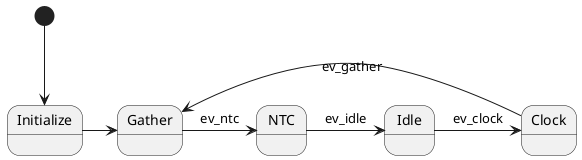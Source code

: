 @startuml state_diagram_weather
[*] --> Initialize
Initialize -> Gather
Gather -> NTC : ev_ntc
NTC -> Idle : ev_idle
Idle -> Clock : ev_clock
Clock -> Gather : ev_gather
@enduml

